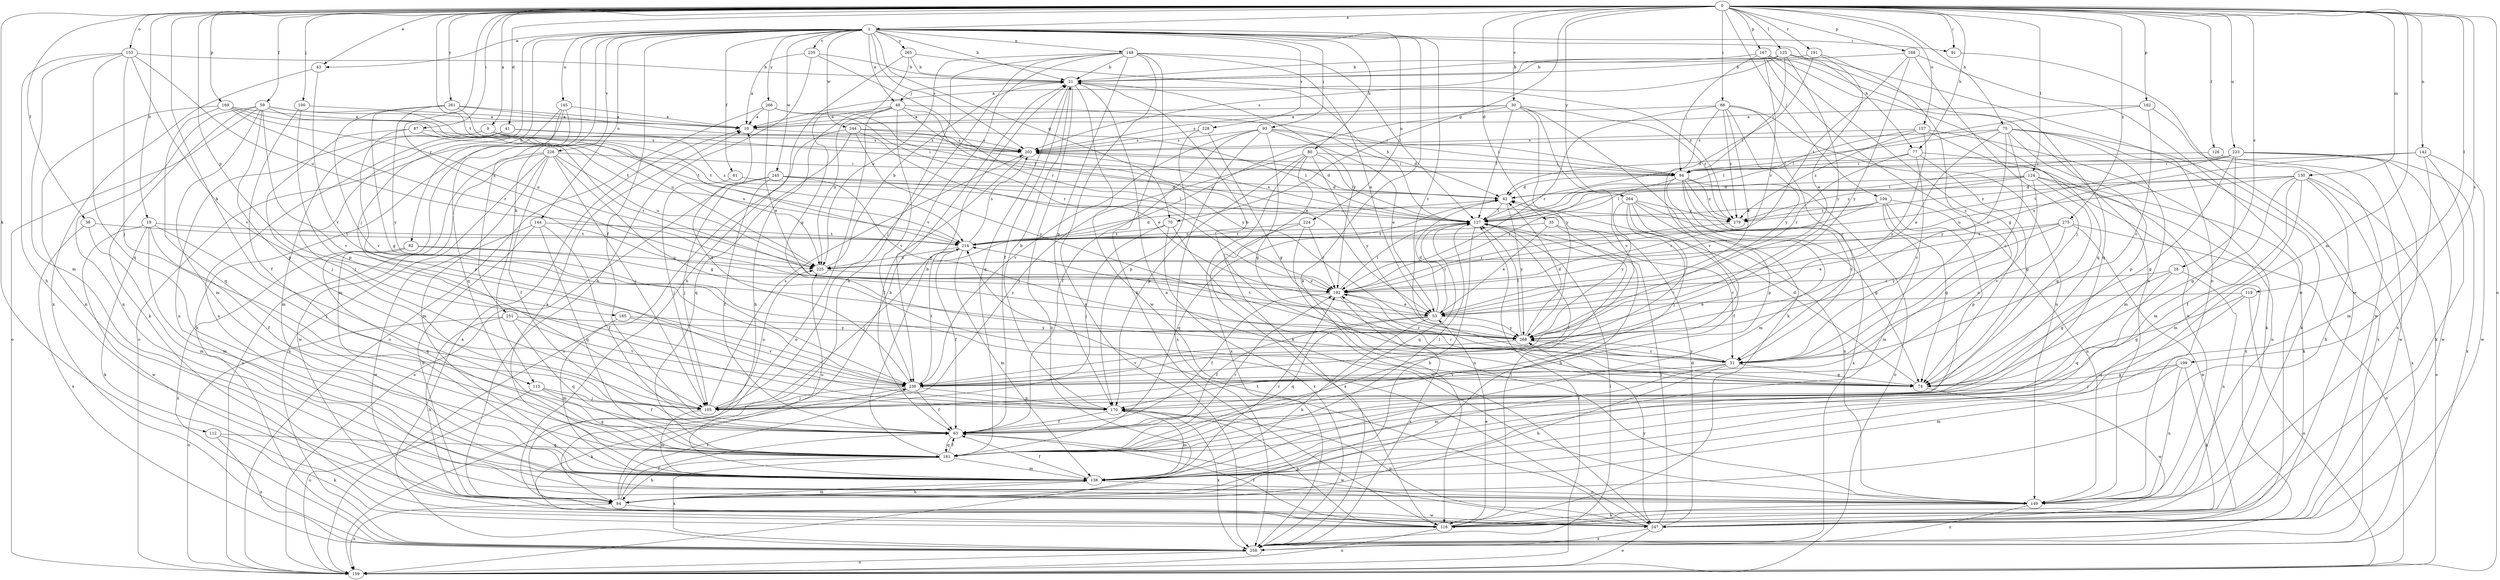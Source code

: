 strict digraph  {
0;
1;
9;
10;
19;
21;
28;
30;
31;
35;
41;
42;
43;
48;
53;
56;
59;
61;
63;
70;
74;
75;
77;
80;
82;
84;
87;
88;
91;
93;
94;
100;
104;
105;
112;
115;
116;
119;
124;
125;
126;
127;
130;
138;
142;
144;
145;
148;
149;
153;
157;
159;
162;
165;
167;
168;
169;
170;
181;
191;
192;
199;
203;
214;
223;
224;
225;
226;
228;
235;
236;
244;
245;
247;
251;
258;
261;
264;
265;
266;
268;
275;
279;
0 -> 1  [label=a];
0 -> 9  [label=a];
0 -> 19  [label=b];
0 -> 28  [label=c];
0 -> 30  [label=c];
0 -> 35  [label=d];
0 -> 41  [label=d];
0 -> 43  [label=e];
0 -> 56  [label=f];
0 -> 59  [label=f];
0 -> 70  [label=g];
0 -> 75  [label=h];
0 -> 77  [label=h];
0 -> 87  [label=i];
0 -> 88  [label=i];
0 -> 91  [label=i];
0 -> 100  [label=j];
0 -> 104  [label=j];
0 -> 112  [label=k];
0 -> 115  [label=k];
0 -> 119  [label=l];
0 -> 124  [label=l];
0 -> 125  [label=l];
0 -> 126  [label=l];
0 -> 130  [label=m];
0 -> 138  [label=m];
0 -> 142  [label=n];
0 -> 153  [label=o];
0 -> 157  [label=o];
0 -> 159  [label=o];
0 -> 162  [label=p];
0 -> 165  [label=p];
0 -> 167  [label=p];
0 -> 168  [label=p];
0 -> 169  [label=p];
0 -> 191  [label=r];
0 -> 192  [label=r];
0 -> 199  [label=s];
0 -> 214  [label=t];
0 -> 223  [label=u];
0 -> 261  [label=y];
0 -> 264  [label=y];
0 -> 275  [label=z];
1 -> 21  [label=b];
1 -> 31  [label=c];
1 -> 43  [label=e];
1 -> 48  [label=e];
1 -> 61  [label=f];
1 -> 63  [label=f];
1 -> 70  [label=g];
1 -> 77  [label=h];
1 -> 80  [label=h];
1 -> 82  [label=h];
1 -> 91  [label=i];
1 -> 93  [label=i];
1 -> 105  [label=j];
1 -> 115  [label=k];
1 -> 116  [label=k];
1 -> 144  [label=n];
1 -> 145  [label=n];
1 -> 148  [label=n];
1 -> 203  [label=s];
1 -> 224  [label=u];
1 -> 226  [label=v];
1 -> 228  [label=v];
1 -> 235  [label=v];
1 -> 244  [label=w];
1 -> 245  [label=w];
1 -> 251  [label=x];
1 -> 265  [label=y];
1 -> 266  [label=y];
9 -> 149  [label=n];
9 -> 203  [label=s];
9 -> 225  [label=u];
9 -> 279  [label=z];
10 -> 203  [label=s];
19 -> 63  [label=f];
19 -> 105  [label=j];
19 -> 116  [label=k];
19 -> 138  [label=m];
19 -> 214  [label=t];
19 -> 247  [label=w];
21 -> 63  [label=f];
21 -> 149  [label=n];
21 -> 159  [label=o];
21 -> 181  [label=q];
21 -> 192  [label=r];
21 -> 247  [label=w];
21 -> 48  [label=j];
28 -> 74  [label=g];
28 -> 149  [label=n];
28 -> 181  [label=q];
28 -> 192  [label=r];
30 -> 10  [label=a];
30 -> 116  [label=k];
30 -> 127  [label=l];
30 -> 203  [label=s];
30 -> 225  [label=u];
30 -> 236  [label=v];
30 -> 268  [label=y];
30 -> 279  [label=z];
31 -> 21  [label=b];
31 -> 74  [label=g];
31 -> 84  [label=h];
31 -> 138  [label=m];
31 -> 192  [label=r];
31 -> 236  [label=v];
31 -> 268  [label=y];
35 -> 31  [label=c];
35 -> 53  [label=e];
35 -> 84  [label=h];
35 -> 214  [label=t];
41 -> 94  [label=i];
41 -> 105  [label=j];
41 -> 138  [label=m];
41 -> 149  [label=n];
41 -> 203  [label=s];
42 -> 127  [label=l];
42 -> 181  [label=q];
42 -> 268  [label=y];
43 -> 236  [label=v];
43 -> 258  [label=x];
48 -> 10  [label=a];
48 -> 53  [label=e];
48 -> 84  [label=h];
48 -> 94  [label=i];
48 -> 159  [label=o];
48 -> 225  [label=u];
48 -> 236  [label=v];
48 -> 268  [label=y];
53 -> 42  [label=d];
53 -> 63  [label=f];
53 -> 84  [label=h];
53 -> 127  [label=l];
53 -> 181  [label=q];
53 -> 268  [label=y];
56 -> 138  [label=m];
56 -> 214  [label=t];
56 -> 258  [label=x];
59 -> 10  [label=a];
59 -> 116  [label=k];
59 -> 138  [label=m];
59 -> 149  [label=n];
59 -> 159  [label=o];
59 -> 170  [label=p];
59 -> 214  [label=t];
59 -> 225  [label=u];
59 -> 236  [label=v];
61 -> 42  [label=d];
61 -> 105  [label=j];
63 -> 127  [label=l];
63 -> 181  [label=q];
63 -> 247  [label=w];
70 -> 105  [label=j];
70 -> 214  [label=t];
70 -> 247  [label=w];
70 -> 258  [label=x];
74 -> 42  [label=d];
74 -> 192  [label=r];
74 -> 247  [label=w];
75 -> 31  [label=c];
75 -> 42  [label=d];
75 -> 53  [label=e];
75 -> 116  [label=k];
75 -> 138  [label=m];
75 -> 170  [label=p];
75 -> 203  [label=s];
75 -> 258  [label=x];
75 -> 268  [label=y];
77 -> 31  [label=c];
77 -> 74  [label=g];
77 -> 94  [label=i];
77 -> 192  [label=r];
77 -> 258  [label=x];
80 -> 94  [label=i];
80 -> 105  [label=j];
80 -> 116  [label=k];
80 -> 127  [label=l];
80 -> 170  [label=p];
80 -> 258  [label=x];
80 -> 268  [label=y];
82 -> 181  [label=q];
82 -> 225  [label=u];
82 -> 258  [label=x];
82 -> 268  [label=y];
84 -> 21  [label=b];
84 -> 63  [label=f];
84 -> 138  [label=m];
84 -> 159  [label=o];
84 -> 236  [label=v];
84 -> 247  [label=w];
87 -> 105  [label=j];
87 -> 170  [label=p];
87 -> 192  [label=r];
87 -> 203  [label=s];
88 -> 10  [label=a];
88 -> 31  [label=c];
88 -> 53  [label=e];
88 -> 149  [label=n];
88 -> 192  [label=r];
88 -> 236  [label=v];
88 -> 268  [label=y];
88 -> 279  [label=z];
91 -> 247  [label=w];
93 -> 42  [label=d];
93 -> 53  [label=e];
93 -> 63  [label=f];
93 -> 74  [label=g];
93 -> 94  [label=i];
93 -> 203  [label=s];
93 -> 236  [label=v];
93 -> 258  [label=x];
94 -> 31  [label=c];
94 -> 42  [label=d];
94 -> 138  [label=m];
94 -> 159  [label=o];
94 -> 170  [label=p];
94 -> 192  [label=r];
94 -> 258  [label=x];
94 -> 279  [label=z];
100 -> 10  [label=a];
100 -> 63  [label=f];
100 -> 170  [label=p];
104 -> 74  [label=g];
104 -> 127  [label=l];
104 -> 138  [label=m];
104 -> 149  [label=n];
104 -> 170  [label=p];
104 -> 192  [label=r];
104 -> 279  [label=z];
105 -> 138  [label=m];
105 -> 203  [label=s];
105 -> 225  [label=u];
112 -> 116  [label=k];
112 -> 181  [label=q];
112 -> 258  [label=x];
115 -> 63  [label=f];
115 -> 105  [label=j];
115 -> 159  [label=o];
115 -> 181  [label=q];
116 -> 53  [label=e];
116 -> 63  [label=f];
116 -> 127  [label=l];
116 -> 159  [label=o];
116 -> 170  [label=p];
119 -> 53  [label=e];
119 -> 74  [label=g];
119 -> 159  [label=o];
119 -> 181  [label=q];
124 -> 42  [label=d];
124 -> 74  [label=g];
124 -> 116  [label=k];
124 -> 127  [label=l];
124 -> 149  [label=n];
124 -> 236  [label=v];
124 -> 279  [label=z];
125 -> 10  [label=a];
125 -> 21  [label=b];
125 -> 94  [label=i];
125 -> 149  [label=n];
125 -> 181  [label=q];
125 -> 203  [label=s];
125 -> 268  [label=y];
126 -> 94  [label=i];
126 -> 247  [label=w];
127 -> 21  [label=b];
127 -> 84  [label=h];
127 -> 181  [label=q];
127 -> 203  [label=s];
127 -> 214  [label=t];
130 -> 42  [label=d];
130 -> 63  [label=f];
130 -> 74  [label=g];
130 -> 84  [label=h];
130 -> 138  [label=m];
130 -> 159  [label=o];
130 -> 225  [label=u];
130 -> 258  [label=x];
130 -> 279  [label=z];
138 -> 10  [label=a];
138 -> 63  [label=f];
138 -> 84  [label=h];
138 -> 149  [label=n];
138 -> 192  [label=r];
138 -> 225  [label=u];
142 -> 94  [label=i];
142 -> 116  [label=k];
142 -> 138  [label=m];
142 -> 225  [label=u];
142 -> 247  [label=w];
144 -> 63  [label=f];
144 -> 84  [label=h];
144 -> 181  [label=q];
144 -> 214  [label=t];
144 -> 247  [label=w];
145 -> 10  [label=a];
145 -> 138  [label=m];
145 -> 159  [label=o];
145 -> 181  [label=q];
145 -> 258  [label=x];
148 -> 21  [label=b];
148 -> 53  [label=e];
148 -> 84  [label=h];
148 -> 105  [label=j];
148 -> 116  [label=k];
148 -> 127  [label=l];
148 -> 170  [label=p];
148 -> 225  [label=u];
148 -> 236  [label=v];
148 -> 258  [label=x];
149 -> 116  [label=k];
149 -> 258  [label=x];
153 -> 21  [label=b];
153 -> 84  [label=h];
153 -> 105  [label=j];
153 -> 138  [label=m];
153 -> 181  [label=q];
153 -> 225  [label=u];
153 -> 236  [label=v];
157 -> 116  [label=k];
157 -> 127  [label=l];
157 -> 149  [label=n];
157 -> 203  [label=s];
157 -> 268  [label=y];
157 -> 279  [label=z];
159 -> 127  [label=l];
162 -> 10  [label=a];
162 -> 31  [label=c];
162 -> 127  [label=l];
162 -> 247  [label=w];
165 -> 138  [label=m];
165 -> 236  [label=v];
165 -> 268  [label=y];
167 -> 21  [label=b];
167 -> 74  [label=g];
167 -> 94  [label=i];
167 -> 149  [label=n];
167 -> 181  [label=q];
167 -> 192  [label=r];
167 -> 236  [label=v];
168 -> 21  [label=b];
168 -> 105  [label=j];
168 -> 214  [label=t];
168 -> 247  [label=w];
168 -> 268  [label=y];
169 -> 10  [label=a];
169 -> 149  [label=n];
169 -> 181  [label=q];
169 -> 192  [label=r];
169 -> 214  [label=t];
169 -> 225  [label=u];
170 -> 21  [label=b];
170 -> 63  [label=f];
170 -> 138  [label=m];
170 -> 258  [label=x];
181 -> 21  [label=b];
181 -> 63  [label=f];
181 -> 84  [label=h];
181 -> 127  [label=l];
181 -> 138  [label=m];
181 -> 192  [label=r];
181 -> 258  [label=x];
191 -> 21  [label=b];
191 -> 31  [label=c];
191 -> 53  [label=e];
191 -> 127  [label=l];
192 -> 53  [label=e];
192 -> 63  [label=f];
192 -> 127  [label=l];
192 -> 258  [label=x];
199 -> 74  [label=g];
199 -> 105  [label=j];
199 -> 116  [label=k];
199 -> 138  [label=m];
199 -> 149  [label=n];
203 -> 42  [label=d];
203 -> 63  [label=f];
203 -> 94  [label=i];
214 -> 42  [label=d];
214 -> 63  [label=f];
214 -> 105  [label=j];
214 -> 138  [label=m];
214 -> 203  [label=s];
214 -> 225  [label=u];
223 -> 74  [label=g];
223 -> 94  [label=i];
223 -> 127  [label=l];
223 -> 138  [label=m];
223 -> 149  [label=n];
223 -> 214  [label=t];
223 -> 247  [label=w];
223 -> 258  [label=x];
224 -> 149  [label=n];
224 -> 192  [label=r];
224 -> 214  [label=t];
224 -> 258  [label=x];
225 -> 21  [label=b];
225 -> 192  [label=r];
226 -> 63  [label=f];
226 -> 74  [label=g];
226 -> 94  [label=i];
226 -> 105  [label=j];
226 -> 138  [label=m];
226 -> 159  [label=o];
226 -> 225  [label=u];
226 -> 247  [label=w];
226 -> 258  [label=x];
228 -> 74  [label=g];
228 -> 170  [label=p];
228 -> 203  [label=s];
235 -> 10  [label=a];
235 -> 21  [label=b];
235 -> 84  [label=h];
235 -> 192  [label=r];
236 -> 10  [label=a];
236 -> 63  [label=f];
236 -> 105  [label=j];
236 -> 116  [label=k];
236 -> 170  [label=p];
236 -> 214  [label=t];
244 -> 53  [label=e];
244 -> 127  [label=l];
244 -> 159  [label=o];
244 -> 181  [label=q];
244 -> 203  [label=s];
244 -> 268  [label=y];
245 -> 42  [label=d];
245 -> 63  [label=f];
245 -> 105  [label=j];
245 -> 127  [label=l];
245 -> 159  [label=o];
245 -> 268  [label=y];
247 -> 42  [label=d];
247 -> 127  [label=l];
247 -> 159  [label=o];
247 -> 170  [label=p];
247 -> 214  [label=t];
247 -> 258  [label=x];
247 -> 268  [label=y];
251 -> 84  [label=h];
251 -> 159  [label=o];
251 -> 181  [label=q];
251 -> 236  [label=v];
251 -> 268  [label=y];
258 -> 10  [label=a];
258 -> 127  [label=l];
258 -> 159  [label=o];
261 -> 10  [label=a];
261 -> 74  [label=g];
261 -> 203  [label=s];
261 -> 214  [label=t];
261 -> 236  [label=v];
261 -> 268  [label=y];
264 -> 63  [label=f];
264 -> 74  [label=g];
264 -> 105  [label=j];
264 -> 149  [label=n];
264 -> 236  [label=v];
264 -> 268  [label=y];
264 -> 279  [label=z];
265 -> 21  [label=b];
265 -> 74  [label=g];
265 -> 84  [label=h];
265 -> 279  [label=z];
266 -> 10  [label=a];
266 -> 53  [label=e];
266 -> 127  [label=l];
266 -> 159  [label=o];
266 -> 192  [label=r];
268 -> 31  [label=c];
268 -> 42  [label=d];
268 -> 127  [label=l];
268 -> 214  [label=t];
268 -> 236  [label=v];
275 -> 31  [label=c];
275 -> 53  [label=e];
275 -> 159  [label=o];
275 -> 214  [label=t];
275 -> 247  [label=w];
275 -> 268  [label=y];
279 -> 192  [label=r];
}
